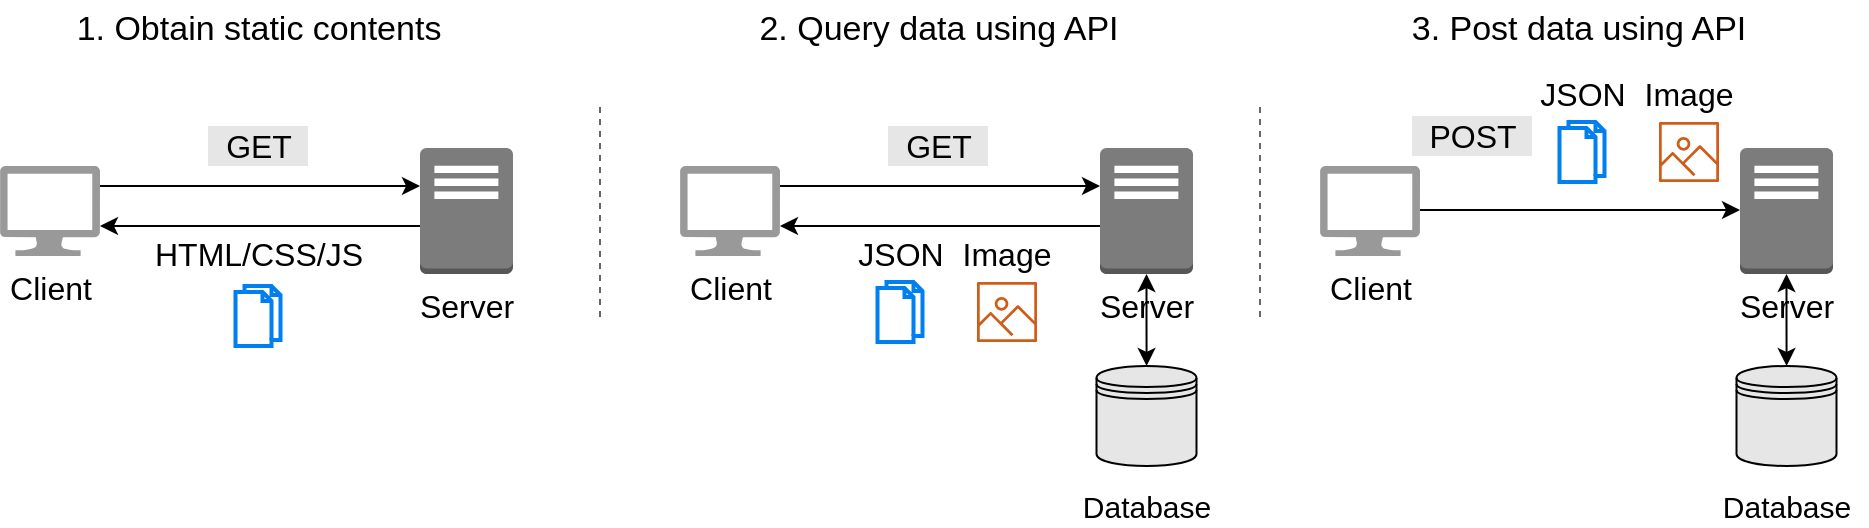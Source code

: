 <mxfile version="13.3.4" type="device"><diagram id="YAQo1PpME2SY-tgFuFhW" name="Page-1"><mxGraphModel dx="1078" dy="790" grid="1" gridSize="10" guides="1" tooltips="1" connect="1" arrows="1" fold="1" page="1" pageScale="1" pageWidth="850" pageHeight="1100" math="0" shadow="0"><root><mxCell id="0"/><mxCell id="1" parent="0"/><mxCell id="Tl9RXpI2c1Sl-p6YjaTS-8" style="edgeStyle=orthogonalEdgeStyle;rounded=0;orthogonalLoop=1;jettySize=auto;html=1;fontSize=17;" edge="1" parent="1" source="Tl9RXpI2c1Sl-p6YjaTS-1" target="Tl9RXpI2c1Sl-p6YjaTS-5"><mxGeometry relative="1" as="geometry"><Array as="points"><mxPoint x="130" y="150"/><mxPoint x="130" y="150"/></Array></mxGeometry></mxCell><mxCell id="Tl9RXpI2c1Sl-p6YjaTS-1" value="Client" style="verticalLabelPosition=bottom;html=1;verticalAlign=top;align=center;strokeColor=none;shape=mxgraph.azure.computer;pointerEvents=1;fillColor=#999999;fontSize=16;" vertex="1" parent="1"><mxGeometry x="10" y="140" width="50" height="45" as="geometry"/></mxCell><mxCell id="Tl9RXpI2c1Sl-p6YjaTS-11" style="edgeStyle=orthogonalEdgeStyle;rounded=0;orthogonalLoop=1;jettySize=auto;html=1;fontSize=16;" edge="1" parent="1" source="Tl9RXpI2c1Sl-p6YjaTS-5" target="Tl9RXpI2c1Sl-p6YjaTS-1"><mxGeometry relative="1" as="geometry"><Array as="points"><mxPoint x="150" y="170"/><mxPoint x="150" y="170"/></Array></mxGeometry></mxCell><mxCell id="Tl9RXpI2c1Sl-p6YjaTS-5" value="Server" style="outlineConnect=0;dashed=0;verticalLabelPosition=bottom;verticalAlign=top;align=center;html=1;shape=mxgraph.aws3.traditional_server;fillColor=#7D7C7C;fontSize=16;" vertex="1" parent="1"><mxGeometry x="220" y="131.0" width="46.5" height="63" as="geometry"/></mxCell><mxCell id="Tl9RXpI2c1Sl-p6YjaTS-6" value="1. Obtain static contents" style="text;html=1;align=center;verticalAlign=middle;resizable=0;points=[];autosize=1;fontSize=17;" vertex="1" parent="1"><mxGeometry x="39" y="57" width="200" height="30" as="geometry"/></mxCell><mxCell id="Tl9RXpI2c1Sl-p6YjaTS-12" value="HTML/CSS/JS" style="text;html=1;align=center;verticalAlign=middle;resizable=0;points=[];autosize=1;fontSize=16;" vertex="1" parent="1"><mxGeometry x="79" y="174" width="120" height="20" as="geometry"/></mxCell><mxCell id="Tl9RXpI2c1Sl-p6YjaTS-13" value="" style="html=1;verticalLabelPosition=bottom;align=center;labelBackgroundColor=#ffffff;verticalAlign=top;strokeWidth=2;strokeColor=#0080F0;shadow=0;dashed=0;shape=mxgraph.ios7.icons.documents;fontSize=16;fillColor=none;" vertex="1" parent="1"><mxGeometry x="127.75" y="200" width="22.5" height="30" as="geometry"/></mxCell><mxCell id="Tl9RXpI2c1Sl-p6YjaTS-14" value="GET" style="text;html=1;align=center;verticalAlign=middle;resizable=0;points=[];autosize=1;fontSize=16;fillColor=#E6E6E6;" vertex="1" parent="1"><mxGeometry x="114" y="120" width="50" height="20" as="geometry"/></mxCell><mxCell id="Tl9RXpI2c1Sl-p6YjaTS-15" style="edgeStyle=orthogonalEdgeStyle;rounded=0;orthogonalLoop=1;jettySize=auto;html=1;fontSize=17;" edge="1" parent="1" source="Tl9RXpI2c1Sl-p6YjaTS-16" target="Tl9RXpI2c1Sl-p6YjaTS-18"><mxGeometry relative="1" as="geometry"><Array as="points"><mxPoint x="470" y="150"/><mxPoint x="470" y="150"/></Array></mxGeometry></mxCell><mxCell id="Tl9RXpI2c1Sl-p6YjaTS-16" value="Client" style="verticalLabelPosition=bottom;html=1;verticalAlign=top;align=center;strokeColor=none;shape=mxgraph.azure.computer;pointerEvents=1;fillColor=#999999;fontSize=16;" vertex="1" parent="1"><mxGeometry x="350" y="140" width="50" height="45" as="geometry"/></mxCell><mxCell id="Tl9RXpI2c1Sl-p6YjaTS-17" style="edgeStyle=orthogonalEdgeStyle;rounded=0;orthogonalLoop=1;jettySize=auto;html=1;fontSize=16;" edge="1" parent="1" source="Tl9RXpI2c1Sl-p6YjaTS-18" target="Tl9RXpI2c1Sl-p6YjaTS-16"><mxGeometry relative="1" as="geometry"><Array as="points"><mxPoint x="490" y="170"/><mxPoint x="490" y="170"/></Array></mxGeometry></mxCell><mxCell id="Tl9RXpI2c1Sl-p6YjaTS-27" style="edgeStyle=orthogonalEdgeStyle;rounded=0;orthogonalLoop=1;jettySize=auto;html=1;fontSize=15;startArrow=classic;startFill=1;" edge="1" parent="1" source="Tl9RXpI2c1Sl-p6YjaTS-18" target="Tl9RXpI2c1Sl-p6YjaTS-24"><mxGeometry relative="1" as="geometry"/></mxCell><mxCell id="Tl9RXpI2c1Sl-p6YjaTS-18" value="Server" style="outlineConnect=0;dashed=0;verticalLabelPosition=bottom;verticalAlign=top;align=center;html=1;shape=mxgraph.aws3.traditional_server;fillColor=#7D7C7C;fontSize=16;" vertex="1" parent="1"><mxGeometry x="560" y="131.0" width="46.5" height="63" as="geometry"/></mxCell><mxCell id="Tl9RXpI2c1Sl-p6YjaTS-19" value="2. Query data using API" style="text;html=1;align=center;verticalAlign=middle;resizable=0;points=[];autosize=1;fontSize=17;" vertex="1" parent="1"><mxGeometry x="379" y="57" width="200" height="30" as="geometry"/></mxCell><mxCell id="Tl9RXpI2c1Sl-p6YjaTS-20" value="JSON" style="text;html=1;align=center;verticalAlign=middle;resizable=0;points=[];autosize=1;fontSize=16;" vertex="1" parent="1"><mxGeometry x="430" y="174" width="60" height="20" as="geometry"/></mxCell><mxCell id="Tl9RXpI2c1Sl-p6YjaTS-21" value="" style="html=1;verticalLabelPosition=bottom;align=center;labelBackgroundColor=#ffffff;verticalAlign=top;strokeWidth=2;strokeColor=#0080F0;shadow=0;dashed=0;shape=mxgraph.ios7.icons.documents;fontSize=16;fillColor=none;" vertex="1" parent="1"><mxGeometry x="448.75" y="198.0" width="22.5" height="30" as="geometry"/></mxCell><mxCell id="Tl9RXpI2c1Sl-p6YjaTS-23" value="" style="endArrow=none;dashed=1;html=1;fontSize=16;strokeColor=#666666;" edge="1" parent="1"><mxGeometry width="50" height="50" relative="1" as="geometry"><mxPoint x="310" y="215.5" as="sourcePoint"/><mxPoint x="310" y="109.5" as="targetPoint"/></mxGeometry></mxCell><mxCell id="Tl9RXpI2c1Sl-p6YjaTS-26" value="" style="group" vertex="1" connectable="0" parent="1"><mxGeometry x="543.25" y="240" width="80" height="80" as="geometry"/></mxCell><mxCell id="Tl9RXpI2c1Sl-p6YjaTS-24" value="" style="shape=datastore;whiteSpace=wrap;html=1;fontSize=15;fillColor=#E6E6E6;" vertex="1" parent="Tl9RXpI2c1Sl-p6YjaTS-26"><mxGeometry x="15.0" width="50" height="50" as="geometry"/></mxCell><mxCell id="Tl9RXpI2c1Sl-p6YjaTS-25" value="Database" style="text;html=1;align=center;verticalAlign=middle;resizable=0;points=[];autosize=1;fontSize=15;" vertex="1" parent="Tl9RXpI2c1Sl-p6YjaTS-26"><mxGeometry y="60" width="80" height="20" as="geometry"/></mxCell><mxCell id="Tl9RXpI2c1Sl-p6YjaTS-28" value="" style="outlineConnect=0;fontColor=#232F3E;fillColor=#D05C17;strokeColor=none;dashed=0;verticalLabelPosition=bottom;verticalAlign=top;align=center;html=1;fontSize=12;fontStyle=0;aspect=fixed;pointerEvents=1;shape=mxgraph.aws4.container_registry_image;" vertex="1" parent="1"><mxGeometry x="498.5" y="198" width="30" height="30" as="geometry"/></mxCell><mxCell id="Tl9RXpI2c1Sl-p6YjaTS-29" value="Image" style="text;html=1;align=center;verticalAlign=middle;resizable=0;points=[];autosize=1;fontSize=16;" vertex="1" parent="1"><mxGeometry x="483.25" y="174" width="60" height="20" as="geometry"/></mxCell><mxCell id="Tl9RXpI2c1Sl-p6YjaTS-30" value="GET" style="text;html=1;align=center;verticalAlign=middle;resizable=0;points=[];autosize=1;fontSize=16;fillColor=#E6E6E6;" vertex="1" parent="1"><mxGeometry x="454" y="120" width="50" height="20" as="geometry"/></mxCell><mxCell id="Tl9RXpI2c1Sl-p6YjaTS-31" style="edgeStyle=orthogonalEdgeStyle;rounded=0;orthogonalLoop=1;jettySize=auto;html=1;fontSize=17;" edge="1" parent="1"><mxGeometry relative="1" as="geometry"><Array as="points"><mxPoint x="790" y="162"/><mxPoint x="790" y="162"/></Array><mxPoint x="720" y="162" as="sourcePoint"/><mxPoint x="880" y="162" as="targetPoint"/></mxGeometry></mxCell><mxCell id="Tl9RXpI2c1Sl-p6YjaTS-32" value="Client" style="verticalLabelPosition=bottom;html=1;verticalAlign=top;align=center;strokeColor=none;shape=mxgraph.azure.computer;pointerEvents=1;fillColor=#999999;fontSize=16;" vertex="1" parent="1"><mxGeometry x="670" y="140" width="50" height="45" as="geometry"/></mxCell><mxCell id="Tl9RXpI2c1Sl-p6YjaTS-34" style="edgeStyle=orthogonalEdgeStyle;rounded=0;orthogonalLoop=1;jettySize=auto;html=1;fontSize=15;startArrow=classic;startFill=1;" edge="1" parent="1" source="Tl9RXpI2c1Sl-p6YjaTS-35" target="Tl9RXpI2c1Sl-p6YjaTS-40"><mxGeometry relative="1" as="geometry"/></mxCell><mxCell id="Tl9RXpI2c1Sl-p6YjaTS-35" value="Server" style="outlineConnect=0;dashed=0;verticalLabelPosition=bottom;verticalAlign=top;align=center;html=1;shape=mxgraph.aws3.traditional_server;fillColor=#7D7C7C;fontSize=16;" vertex="1" parent="1"><mxGeometry x="880" y="131.0" width="46.5" height="63" as="geometry"/></mxCell><mxCell id="Tl9RXpI2c1Sl-p6YjaTS-36" value="3. Post data using API" style="text;html=1;align=center;verticalAlign=middle;resizable=0;points=[];autosize=1;fontSize=17;" vertex="1" parent="1"><mxGeometry x="709" y="57" width="180" height="30" as="geometry"/></mxCell><mxCell id="Tl9RXpI2c1Sl-p6YjaTS-37" value="JSON" style="text;html=1;align=center;verticalAlign=middle;resizable=0;points=[];autosize=1;fontSize=16;" vertex="1" parent="1"><mxGeometry x="771" y="94" width="60" height="20" as="geometry"/></mxCell><mxCell id="Tl9RXpI2c1Sl-p6YjaTS-38" value="" style="html=1;verticalLabelPosition=bottom;align=center;labelBackgroundColor=#ffffff;verticalAlign=top;strokeWidth=2;strokeColor=#0080F0;shadow=0;dashed=0;shape=mxgraph.ios7.icons.documents;fontSize=16;fillColor=none;" vertex="1" parent="1"><mxGeometry x="789.75" y="118.0" width="22.5" height="30" as="geometry"/></mxCell><mxCell id="Tl9RXpI2c1Sl-p6YjaTS-39" value="" style="group" vertex="1" connectable="0" parent="1"><mxGeometry x="863.25" y="240" width="80" height="80" as="geometry"/></mxCell><mxCell id="Tl9RXpI2c1Sl-p6YjaTS-40" value="" style="shape=datastore;whiteSpace=wrap;html=1;fontSize=15;fillColor=#E6E6E6;" vertex="1" parent="Tl9RXpI2c1Sl-p6YjaTS-39"><mxGeometry x="15.0" width="50" height="50" as="geometry"/></mxCell><mxCell id="Tl9RXpI2c1Sl-p6YjaTS-41" value="Database" style="text;html=1;align=center;verticalAlign=middle;resizable=0;points=[];autosize=1;fontSize=15;" vertex="1" parent="Tl9RXpI2c1Sl-p6YjaTS-39"><mxGeometry y="60" width="80" height="20" as="geometry"/></mxCell><mxCell id="Tl9RXpI2c1Sl-p6YjaTS-42" value="" style="outlineConnect=0;fontColor=#232F3E;fillColor=#D05C17;strokeColor=none;dashed=0;verticalLabelPosition=bottom;verticalAlign=top;align=center;html=1;fontSize=12;fontStyle=0;aspect=fixed;pointerEvents=1;shape=mxgraph.aws4.container_registry_image;" vertex="1" parent="1"><mxGeometry x="839.5" y="118" width="30" height="30" as="geometry"/></mxCell><mxCell id="Tl9RXpI2c1Sl-p6YjaTS-43" value="Image" style="text;html=1;align=center;verticalAlign=middle;resizable=0;points=[];autosize=1;fontSize=16;" vertex="1" parent="1"><mxGeometry x="824.25" y="94" width="60" height="20" as="geometry"/></mxCell><mxCell id="Tl9RXpI2c1Sl-p6YjaTS-44" value="POST" style="text;html=1;align=center;verticalAlign=middle;resizable=0;points=[];autosize=1;fontSize=16;fillColor=#E6E6E6;" vertex="1" parent="1"><mxGeometry x="716" y="115" width="60" height="20" as="geometry"/></mxCell><mxCell id="Tl9RXpI2c1Sl-p6YjaTS-45" value="" style="endArrow=none;dashed=1;html=1;fontSize=16;strokeColor=#666666;" edge="1" parent="1"><mxGeometry width="50" height="50" relative="1" as="geometry"><mxPoint x="640" y="215.5" as="sourcePoint"/><mxPoint x="640" y="109.5" as="targetPoint"/></mxGeometry></mxCell></root></mxGraphModel></diagram></mxfile>
